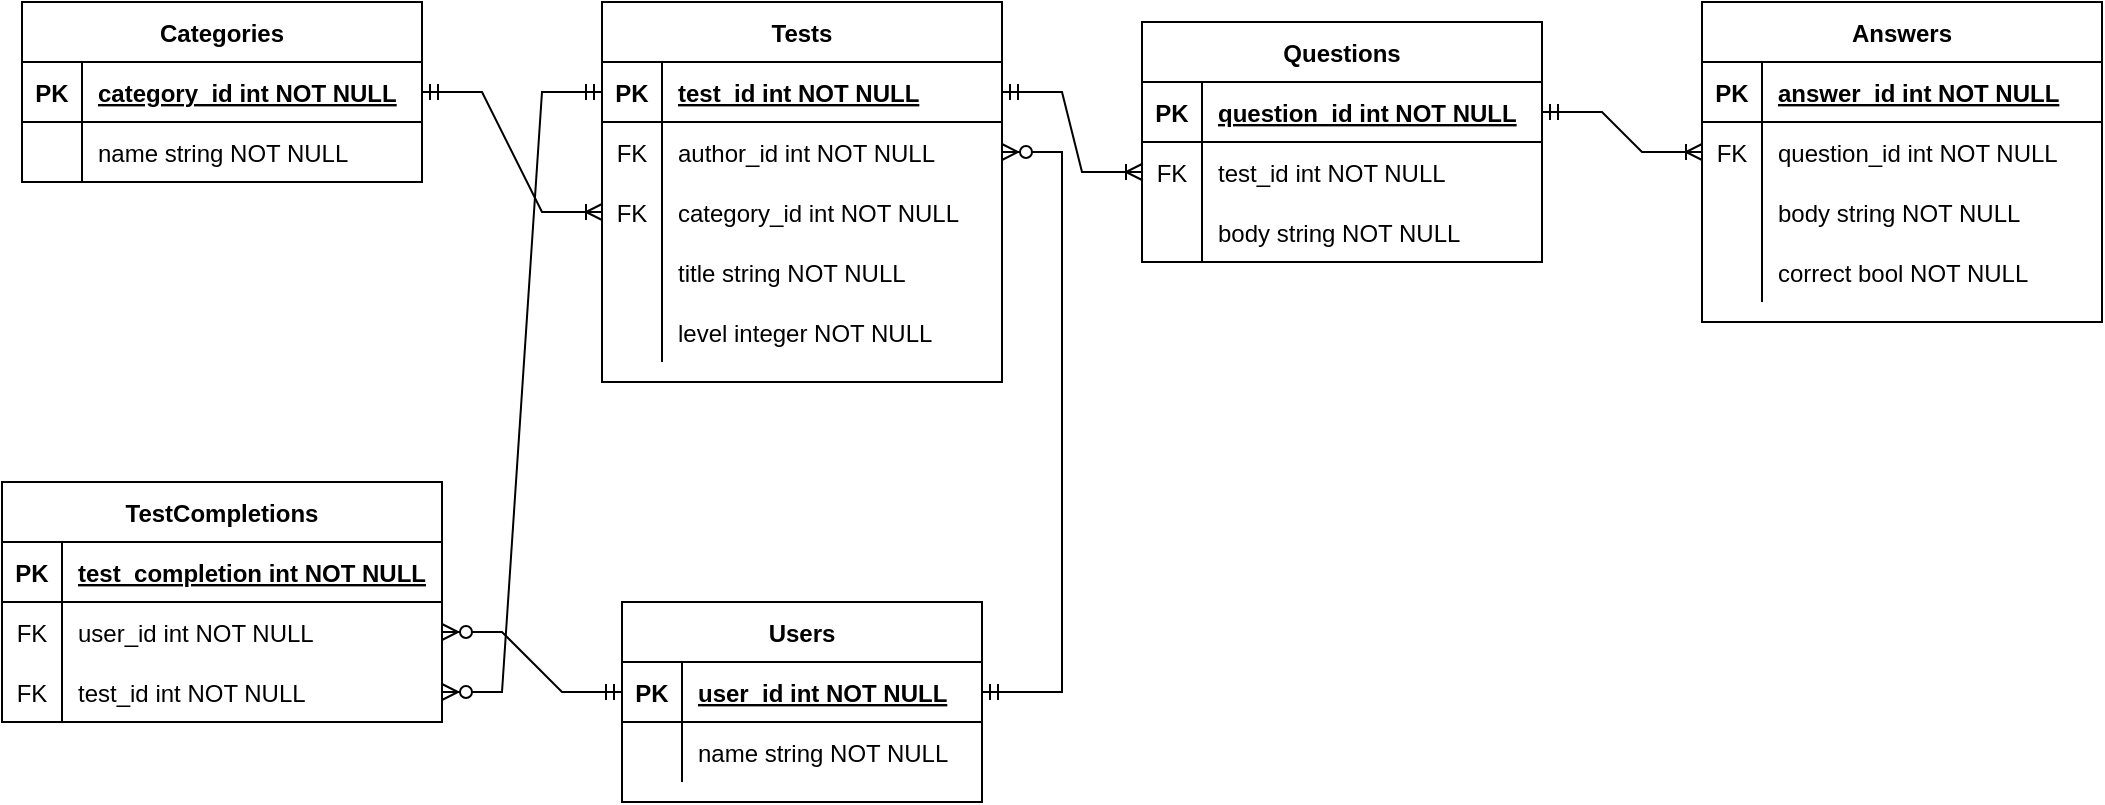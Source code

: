 <mxfile version="15.6.8" type="github">
  <diagram id="R2lEEEUBdFMjLlhIrx00" name="Page-1">
    <mxGraphModel dx="946" dy="614" grid="1" gridSize="10" guides="1" tooltips="1" connect="1" arrows="1" fold="1" page="1" pageScale="1" pageWidth="850" pageHeight="1100" math="0" shadow="0" extFonts="Permanent Marker^https://fonts.googleapis.com/css?family=Permanent+Marker">
      <root>
        <mxCell id="0" />
        <mxCell id="1" parent="0" />
        <mxCell id="F_pfNOy9p3eqy6NOg_Kg-2" value="Users" style="shape=table;startSize=30;container=1;collapsible=1;childLayout=tableLayout;fixedRows=1;rowLines=0;fontStyle=1;align=center;resizeLast=1;" parent="1" vertex="1">
          <mxGeometry x="340" y="340" width="180" height="100" as="geometry" />
        </mxCell>
        <mxCell id="F_pfNOy9p3eqy6NOg_Kg-3" value="" style="shape=partialRectangle;collapsible=0;dropTarget=0;pointerEvents=0;fillColor=none;top=0;left=0;bottom=1;right=0;points=[[0,0.5],[1,0.5]];portConstraint=eastwest;" parent="F_pfNOy9p3eqy6NOg_Kg-2" vertex="1">
          <mxGeometry y="30" width="180" height="30" as="geometry" />
        </mxCell>
        <mxCell id="F_pfNOy9p3eqy6NOg_Kg-4" value="PK" style="shape=partialRectangle;connectable=0;fillColor=none;top=0;left=0;bottom=0;right=0;fontStyle=1;overflow=hidden;" parent="F_pfNOy9p3eqy6NOg_Kg-3" vertex="1">
          <mxGeometry width="30" height="30" as="geometry">
            <mxRectangle width="30" height="30" as="alternateBounds" />
          </mxGeometry>
        </mxCell>
        <mxCell id="F_pfNOy9p3eqy6NOg_Kg-5" value="user_id int NOT NULL" style="shape=partialRectangle;connectable=0;fillColor=none;top=0;left=0;bottom=0;right=0;align=left;spacingLeft=6;fontStyle=5;overflow=hidden;" parent="F_pfNOy9p3eqy6NOg_Kg-3" vertex="1">
          <mxGeometry x="30" width="150" height="30" as="geometry">
            <mxRectangle width="150" height="30" as="alternateBounds" />
          </mxGeometry>
        </mxCell>
        <mxCell id="F_pfNOy9p3eqy6NOg_Kg-6" value="" style="shape=partialRectangle;collapsible=0;dropTarget=0;pointerEvents=0;fillColor=none;top=0;left=0;bottom=0;right=0;points=[[0,0.5],[1,0.5]];portConstraint=eastwest;" parent="F_pfNOy9p3eqy6NOg_Kg-2" vertex="1">
          <mxGeometry y="60" width="180" height="30" as="geometry" />
        </mxCell>
        <mxCell id="F_pfNOy9p3eqy6NOg_Kg-7" value="" style="shape=partialRectangle;connectable=0;fillColor=none;top=0;left=0;bottom=0;right=0;editable=1;overflow=hidden;" parent="F_pfNOy9p3eqy6NOg_Kg-6" vertex="1">
          <mxGeometry width="30" height="30" as="geometry">
            <mxRectangle width="30" height="30" as="alternateBounds" />
          </mxGeometry>
        </mxCell>
        <mxCell id="F_pfNOy9p3eqy6NOg_Kg-8" value="name string NOT NULL" style="shape=partialRectangle;connectable=0;fillColor=none;top=0;left=0;bottom=0;right=0;align=left;spacingLeft=6;overflow=hidden;" parent="F_pfNOy9p3eqy6NOg_Kg-6" vertex="1">
          <mxGeometry x="30" width="150" height="30" as="geometry">
            <mxRectangle width="150" height="30" as="alternateBounds" />
          </mxGeometry>
        </mxCell>
        <mxCell id="F_pfNOy9p3eqy6NOg_Kg-15" value="Answers" style="shape=table;startSize=30;container=1;collapsible=1;childLayout=tableLayout;fixedRows=1;rowLines=0;fontStyle=1;align=center;resizeLast=1;" parent="1" vertex="1">
          <mxGeometry x="880" y="40" width="200" height="160" as="geometry" />
        </mxCell>
        <mxCell id="F_pfNOy9p3eqy6NOg_Kg-16" value="" style="shape=partialRectangle;collapsible=0;dropTarget=0;pointerEvents=0;fillColor=none;top=0;left=0;bottom=1;right=0;points=[[0,0.5],[1,0.5]];portConstraint=eastwest;" parent="F_pfNOy9p3eqy6NOg_Kg-15" vertex="1">
          <mxGeometry y="30" width="200" height="30" as="geometry" />
        </mxCell>
        <mxCell id="F_pfNOy9p3eqy6NOg_Kg-17" value="PK" style="shape=partialRectangle;connectable=0;fillColor=none;top=0;left=0;bottom=0;right=0;fontStyle=1;overflow=hidden;" parent="F_pfNOy9p3eqy6NOg_Kg-16" vertex="1">
          <mxGeometry width="30" height="30" as="geometry">
            <mxRectangle width="30" height="30" as="alternateBounds" />
          </mxGeometry>
        </mxCell>
        <mxCell id="F_pfNOy9p3eqy6NOg_Kg-18" value="answer_id int NOT NULL" style="shape=partialRectangle;connectable=0;fillColor=none;top=0;left=0;bottom=0;right=0;align=left;spacingLeft=6;fontStyle=5;overflow=hidden;" parent="F_pfNOy9p3eqy6NOg_Kg-16" vertex="1">
          <mxGeometry x="30" width="170" height="30" as="geometry">
            <mxRectangle width="170" height="30" as="alternateBounds" />
          </mxGeometry>
        </mxCell>
        <mxCell id="F_pfNOy9p3eqy6NOg_Kg-19" value="" style="shape=partialRectangle;collapsible=0;dropTarget=0;pointerEvents=0;fillColor=none;top=0;left=0;bottom=0;right=0;points=[[0,0.5],[1,0.5]];portConstraint=eastwest;" parent="F_pfNOy9p3eqy6NOg_Kg-15" vertex="1">
          <mxGeometry y="60" width="200" height="30" as="geometry" />
        </mxCell>
        <mxCell id="F_pfNOy9p3eqy6NOg_Kg-20" value="FK" style="shape=partialRectangle;connectable=0;fillColor=none;top=0;left=0;bottom=0;right=0;editable=1;overflow=hidden;" parent="F_pfNOy9p3eqy6NOg_Kg-19" vertex="1">
          <mxGeometry width="30" height="30" as="geometry">
            <mxRectangle width="30" height="30" as="alternateBounds" />
          </mxGeometry>
        </mxCell>
        <mxCell id="F_pfNOy9p3eqy6NOg_Kg-21" value="question_id int NOT NULL" style="shape=partialRectangle;connectable=0;fillColor=none;top=0;left=0;bottom=0;right=0;align=left;spacingLeft=6;overflow=hidden;" parent="F_pfNOy9p3eqy6NOg_Kg-19" vertex="1">
          <mxGeometry x="30" width="170" height="30" as="geometry">
            <mxRectangle width="170" height="30" as="alternateBounds" />
          </mxGeometry>
        </mxCell>
        <mxCell id="F_pfNOy9p3eqy6NOg_Kg-22" value="" style="shape=partialRectangle;collapsible=0;dropTarget=0;pointerEvents=0;fillColor=none;top=0;left=0;bottom=0;right=0;points=[[0,0.5],[1,0.5]];portConstraint=eastwest;" parent="F_pfNOy9p3eqy6NOg_Kg-15" vertex="1">
          <mxGeometry y="90" width="200" height="30" as="geometry" />
        </mxCell>
        <mxCell id="F_pfNOy9p3eqy6NOg_Kg-23" value="" style="shape=partialRectangle;connectable=0;fillColor=none;top=0;left=0;bottom=0;right=0;editable=1;overflow=hidden;" parent="F_pfNOy9p3eqy6NOg_Kg-22" vertex="1">
          <mxGeometry width="30" height="30" as="geometry">
            <mxRectangle width="30" height="30" as="alternateBounds" />
          </mxGeometry>
        </mxCell>
        <mxCell id="F_pfNOy9p3eqy6NOg_Kg-24" value="body string NOT NULL" style="shape=partialRectangle;connectable=0;fillColor=none;top=0;left=0;bottom=0;right=0;align=left;spacingLeft=6;overflow=hidden;" parent="F_pfNOy9p3eqy6NOg_Kg-22" vertex="1">
          <mxGeometry x="30" width="170" height="30" as="geometry">
            <mxRectangle width="170" height="30" as="alternateBounds" />
          </mxGeometry>
        </mxCell>
        <mxCell id="F_pfNOy9p3eqy6NOg_Kg-25" value="" style="shape=partialRectangle;collapsible=0;dropTarget=0;pointerEvents=0;fillColor=none;top=0;left=0;bottom=0;right=0;points=[[0,0.5],[1,0.5]];portConstraint=eastwest;" parent="F_pfNOy9p3eqy6NOg_Kg-15" vertex="1">
          <mxGeometry y="120" width="200" height="30" as="geometry" />
        </mxCell>
        <mxCell id="F_pfNOy9p3eqy6NOg_Kg-26" value="" style="shape=partialRectangle;connectable=0;fillColor=none;top=0;left=0;bottom=0;right=0;editable=1;overflow=hidden;" parent="F_pfNOy9p3eqy6NOg_Kg-25" vertex="1">
          <mxGeometry width="30" height="30" as="geometry">
            <mxRectangle width="30" height="30" as="alternateBounds" />
          </mxGeometry>
        </mxCell>
        <mxCell id="F_pfNOy9p3eqy6NOg_Kg-27" value="correct bool NOT NULL" style="shape=partialRectangle;connectable=0;fillColor=none;top=0;left=0;bottom=0;right=0;align=left;spacingLeft=6;overflow=hidden;" parent="F_pfNOy9p3eqy6NOg_Kg-25" vertex="1">
          <mxGeometry x="30" width="170" height="30" as="geometry">
            <mxRectangle width="170" height="30" as="alternateBounds" />
          </mxGeometry>
        </mxCell>
        <mxCell id="F_pfNOy9p3eqy6NOg_Kg-29" value="Categories" style="shape=table;startSize=30;container=1;collapsible=1;childLayout=tableLayout;fixedRows=1;rowLines=0;fontStyle=1;align=center;resizeLast=1;" parent="1" vertex="1">
          <mxGeometry x="40" y="40" width="200" height="90" as="geometry" />
        </mxCell>
        <mxCell id="F_pfNOy9p3eqy6NOg_Kg-30" value="" style="shape=partialRectangle;collapsible=0;dropTarget=0;pointerEvents=0;fillColor=none;top=0;left=0;bottom=1;right=0;points=[[0,0.5],[1,0.5]];portConstraint=eastwest;" parent="F_pfNOy9p3eqy6NOg_Kg-29" vertex="1">
          <mxGeometry y="30" width="200" height="30" as="geometry" />
        </mxCell>
        <mxCell id="F_pfNOy9p3eqy6NOg_Kg-31" value="PK" style="shape=partialRectangle;connectable=0;fillColor=none;top=0;left=0;bottom=0;right=0;fontStyle=1;overflow=hidden;" parent="F_pfNOy9p3eqy6NOg_Kg-30" vertex="1">
          <mxGeometry width="30" height="30" as="geometry">
            <mxRectangle width="30" height="30" as="alternateBounds" />
          </mxGeometry>
        </mxCell>
        <mxCell id="F_pfNOy9p3eqy6NOg_Kg-32" value="category_id int NOT NULL" style="shape=partialRectangle;connectable=0;fillColor=none;top=0;left=0;bottom=0;right=0;align=left;spacingLeft=6;fontStyle=5;overflow=hidden;" parent="F_pfNOy9p3eqy6NOg_Kg-30" vertex="1">
          <mxGeometry x="30" width="170" height="30" as="geometry">
            <mxRectangle width="170" height="30" as="alternateBounds" />
          </mxGeometry>
        </mxCell>
        <mxCell id="F_pfNOy9p3eqy6NOg_Kg-33" value="" style="shape=partialRectangle;collapsible=0;dropTarget=0;pointerEvents=0;fillColor=none;top=0;left=0;bottom=0;right=0;points=[[0,0.5],[1,0.5]];portConstraint=eastwest;" parent="F_pfNOy9p3eqy6NOg_Kg-29" vertex="1">
          <mxGeometry y="60" width="200" height="30" as="geometry" />
        </mxCell>
        <mxCell id="F_pfNOy9p3eqy6NOg_Kg-34" value="" style="shape=partialRectangle;connectable=0;fillColor=none;top=0;left=0;bottom=0;right=0;editable=1;overflow=hidden;" parent="F_pfNOy9p3eqy6NOg_Kg-33" vertex="1">
          <mxGeometry width="30" height="30" as="geometry">
            <mxRectangle width="30" height="30" as="alternateBounds" />
          </mxGeometry>
        </mxCell>
        <mxCell id="F_pfNOy9p3eqy6NOg_Kg-35" value="name string NOT NULL" style="shape=partialRectangle;connectable=0;fillColor=none;top=0;left=0;bottom=0;right=0;align=left;spacingLeft=6;overflow=hidden;" parent="F_pfNOy9p3eqy6NOg_Kg-33" vertex="1">
          <mxGeometry x="30" width="170" height="30" as="geometry">
            <mxRectangle width="170" height="30" as="alternateBounds" />
          </mxGeometry>
        </mxCell>
        <mxCell id="F_pfNOy9p3eqy6NOg_Kg-42" value="Questions" style="shape=table;startSize=30;container=1;collapsible=1;childLayout=tableLayout;fixedRows=1;rowLines=0;fontStyle=1;align=center;resizeLast=1;" parent="1" vertex="1">
          <mxGeometry x="600" y="50" width="200" height="120" as="geometry" />
        </mxCell>
        <mxCell id="F_pfNOy9p3eqy6NOg_Kg-43" value="" style="shape=partialRectangle;collapsible=0;dropTarget=0;pointerEvents=0;fillColor=none;top=0;left=0;bottom=1;right=0;points=[[0,0.5],[1,0.5]];portConstraint=eastwest;" parent="F_pfNOy9p3eqy6NOg_Kg-42" vertex="1">
          <mxGeometry y="30" width="200" height="30" as="geometry" />
        </mxCell>
        <mxCell id="F_pfNOy9p3eqy6NOg_Kg-44" value="PK" style="shape=partialRectangle;connectable=0;fillColor=none;top=0;left=0;bottom=0;right=0;fontStyle=1;overflow=hidden;" parent="F_pfNOy9p3eqy6NOg_Kg-43" vertex="1">
          <mxGeometry width="30" height="30" as="geometry">
            <mxRectangle width="30" height="30" as="alternateBounds" />
          </mxGeometry>
        </mxCell>
        <mxCell id="F_pfNOy9p3eqy6NOg_Kg-45" value="question_id int NOT NULL" style="shape=partialRectangle;connectable=0;fillColor=none;top=0;left=0;bottom=0;right=0;align=left;spacingLeft=6;fontStyle=5;overflow=hidden;" parent="F_pfNOy9p3eqy6NOg_Kg-43" vertex="1">
          <mxGeometry x="30" width="170" height="30" as="geometry">
            <mxRectangle width="170" height="30" as="alternateBounds" />
          </mxGeometry>
        </mxCell>
        <mxCell id="F_pfNOy9p3eqy6NOg_Kg-46" value="" style="shape=partialRectangle;collapsible=0;dropTarget=0;pointerEvents=0;fillColor=none;top=0;left=0;bottom=0;right=0;points=[[0,0.5],[1,0.5]];portConstraint=eastwest;" parent="F_pfNOy9p3eqy6NOg_Kg-42" vertex="1">
          <mxGeometry y="60" width="200" height="30" as="geometry" />
        </mxCell>
        <mxCell id="F_pfNOy9p3eqy6NOg_Kg-47" value="FK" style="shape=partialRectangle;connectable=0;fillColor=none;top=0;left=0;bottom=0;right=0;editable=1;overflow=hidden;" parent="F_pfNOy9p3eqy6NOg_Kg-46" vertex="1">
          <mxGeometry width="30" height="30" as="geometry">
            <mxRectangle width="30" height="30" as="alternateBounds" />
          </mxGeometry>
        </mxCell>
        <mxCell id="F_pfNOy9p3eqy6NOg_Kg-48" value="test_id int NOT NULL" style="shape=partialRectangle;connectable=0;fillColor=none;top=0;left=0;bottom=0;right=0;align=left;spacingLeft=6;overflow=hidden;" parent="F_pfNOy9p3eqy6NOg_Kg-46" vertex="1">
          <mxGeometry x="30" width="170" height="30" as="geometry">
            <mxRectangle width="170" height="30" as="alternateBounds" />
          </mxGeometry>
        </mxCell>
        <mxCell id="F_pfNOy9p3eqy6NOg_Kg-49" value="" style="shape=partialRectangle;collapsible=0;dropTarget=0;pointerEvents=0;fillColor=none;top=0;left=0;bottom=0;right=0;points=[[0,0.5],[1,0.5]];portConstraint=eastwest;" parent="F_pfNOy9p3eqy6NOg_Kg-42" vertex="1">
          <mxGeometry y="90" width="200" height="30" as="geometry" />
        </mxCell>
        <mxCell id="F_pfNOy9p3eqy6NOg_Kg-50" value="" style="shape=partialRectangle;connectable=0;fillColor=none;top=0;left=0;bottom=0;right=0;editable=1;overflow=hidden;" parent="F_pfNOy9p3eqy6NOg_Kg-49" vertex="1">
          <mxGeometry width="30" height="30" as="geometry">
            <mxRectangle width="30" height="30" as="alternateBounds" />
          </mxGeometry>
        </mxCell>
        <mxCell id="F_pfNOy9p3eqy6NOg_Kg-51" value="body string NOT NULL" style="shape=partialRectangle;connectable=0;fillColor=none;top=0;left=0;bottom=0;right=0;align=left;spacingLeft=6;overflow=hidden;" parent="F_pfNOy9p3eqy6NOg_Kg-49" vertex="1">
          <mxGeometry x="30" width="170" height="30" as="geometry">
            <mxRectangle width="170" height="30" as="alternateBounds" />
          </mxGeometry>
        </mxCell>
        <mxCell id="F_pfNOy9p3eqy6NOg_Kg-55" value="TestCompletions" style="shape=table;startSize=30;container=1;collapsible=1;childLayout=tableLayout;fixedRows=1;rowLines=0;fontStyle=1;align=center;resizeLast=1;" parent="1" vertex="1">
          <mxGeometry x="30" y="280" width="220" height="120" as="geometry" />
        </mxCell>
        <mxCell id="F_pfNOy9p3eqy6NOg_Kg-56" value="" style="shape=partialRectangle;collapsible=0;dropTarget=0;pointerEvents=0;fillColor=none;top=0;left=0;bottom=1;right=0;points=[[0,0.5],[1,0.5]];portConstraint=eastwest;" parent="F_pfNOy9p3eqy6NOg_Kg-55" vertex="1">
          <mxGeometry y="30" width="220" height="30" as="geometry" />
        </mxCell>
        <mxCell id="F_pfNOy9p3eqy6NOg_Kg-57" value="PK" style="shape=partialRectangle;connectable=0;fillColor=none;top=0;left=0;bottom=0;right=0;fontStyle=1;overflow=hidden;" parent="F_pfNOy9p3eqy6NOg_Kg-56" vertex="1">
          <mxGeometry width="30" height="30" as="geometry">
            <mxRectangle width="30" height="30" as="alternateBounds" />
          </mxGeometry>
        </mxCell>
        <mxCell id="F_pfNOy9p3eqy6NOg_Kg-58" value="test_completion int NOT NULL" style="shape=partialRectangle;connectable=0;fillColor=none;top=0;left=0;bottom=0;right=0;align=left;spacingLeft=6;fontStyle=5;overflow=hidden;" parent="F_pfNOy9p3eqy6NOg_Kg-56" vertex="1">
          <mxGeometry x="30" width="190" height="30" as="geometry">
            <mxRectangle width="190" height="30" as="alternateBounds" />
          </mxGeometry>
        </mxCell>
        <mxCell id="F_pfNOy9p3eqy6NOg_Kg-59" value="" style="shape=partialRectangle;collapsible=0;dropTarget=0;pointerEvents=0;fillColor=none;top=0;left=0;bottom=0;right=0;points=[[0,0.5],[1,0.5]];portConstraint=eastwest;" parent="F_pfNOy9p3eqy6NOg_Kg-55" vertex="1">
          <mxGeometry y="60" width="220" height="30" as="geometry" />
        </mxCell>
        <mxCell id="F_pfNOy9p3eqy6NOg_Kg-60" value="FK" style="shape=partialRectangle;connectable=0;fillColor=none;top=0;left=0;bottom=0;right=0;editable=1;overflow=hidden;" parent="F_pfNOy9p3eqy6NOg_Kg-59" vertex="1">
          <mxGeometry width="30" height="30" as="geometry">
            <mxRectangle width="30" height="30" as="alternateBounds" />
          </mxGeometry>
        </mxCell>
        <mxCell id="F_pfNOy9p3eqy6NOg_Kg-61" value="user_id int NOT NULL" style="shape=partialRectangle;connectable=0;fillColor=none;top=0;left=0;bottom=0;right=0;align=left;spacingLeft=6;overflow=hidden;" parent="F_pfNOy9p3eqy6NOg_Kg-59" vertex="1">
          <mxGeometry x="30" width="190" height="30" as="geometry">
            <mxRectangle width="190" height="30" as="alternateBounds" />
          </mxGeometry>
        </mxCell>
        <mxCell id="F_pfNOy9p3eqy6NOg_Kg-62" value="" style="shape=partialRectangle;collapsible=0;dropTarget=0;pointerEvents=0;fillColor=none;top=0;left=0;bottom=0;right=0;points=[[0,0.5],[1,0.5]];portConstraint=eastwest;" parent="F_pfNOy9p3eqy6NOg_Kg-55" vertex="1">
          <mxGeometry y="90" width="220" height="30" as="geometry" />
        </mxCell>
        <mxCell id="F_pfNOy9p3eqy6NOg_Kg-63" value="FK" style="shape=partialRectangle;connectable=0;fillColor=none;top=0;left=0;bottom=0;right=0;editable=1;overflow=hidden;" parent="F_pfNOy9p3eqy6NOg_Kg-62" vertex="1">
          <mxGeometry width="30" height="30" as="geometry">
            <mxRectangle width="30" height="30" as="alternateBounds" />
          </mxGeometry>
        </mxCell>
        <mxCell id="F_pfNOy9p3eqy6NOg_Kg-64" value="test_id int NOT NULL" style="shape=partialRectangle;connectable=0;fillColor=none;top=0;left=0;bottom=0;right=0;align=left;spacingLeft=6;overflow=hidden;" parent="F_pfNOy9p3eqy6NOg_Kg-62" vertex="1">
          <mxGeometry x="30" width="190" height="30" as="geometry">
            <mxRectangle width="190" height="30" as="alternateBounds" />
          </mxGeometry>
        </mxCell>
        <mxCell id="F_pfNOy9p3eqy6NOg_Kg-68" value="Tests" style="shape=table;startSize=30;container=1;collapsible=1;childLayout=tableLayout;fixedRows=1;rowLines=0;fontStyle=1;align=center;resizeLast=1;" parent="1" vertex="1">
          <mxGeometry x="330" y="40" width="200" height="190" as="geometry">
            <mxRectangle x="330" y="40" width="60" height="30" as="alternateBounds" />
          </mxGeometry>
        </mxCell>
        <mxCell id="F_pfNOy9p3eqy6NOg_Kg-69" value="" style="shape=partialRectangle;collapsible=0;dropTarget=0;pointerEvents=0;fillColor=none;top=0;left=0;bottom=1;right=0;points=[[0,0.5],[1,0.5]];portConstraint=eastwest;" parent="F_pfNOy9p3eqy6NOg_Kg-68" vertex="1">
          <mxGeometry y="30" width="200" height="30" as="geometry" />
        </mxCell>
        <mxCell id="F_pfNOy9p3eqy6NOg_Kg-70" value="PK" style="shape=partialRectangle;connectable=0;fillColor=none;top=0;left=0;bottom=0;right=0;fontStyle=1;overflow=hidden;" parent="F_pfNOy9p3eqy6NOg_Kg-69" vertex="1">
          <mxGeometry width="30" height="30" as="geometry">
            <mxRectangle width="30" height="30" as="alternateBounds" />
          </mxGeometry>
        </mxCell>
        <mxCell id="F_pfNOy9p3eqy6NOg_Kg-71" value="test_id int NOT NULL" style="shape=partialRectangle;connectable=0;fillColor=none;top=0;left=0;bottom=0;right=0;align=left;spacingLeft=6;fontStyle=5;overflow=hidden;" parent="F_pfNOy9p3eqy6NOg_Kg-69" vertex="1">
          <mxGeometry x="30" width="170" height="30" as="geometry">
            <mxRectangle width="170" height="30" as="alternateBounds" />
          </mxGeometry>
        </mxCell>
        <mxCell id="F_pfNOy9p3eqy6NOg_Kg-72" value="" style="shape=partialRectangle;collapsible=0;dropTarget=0;pointerEvents=0;fillColor=none;top=0;left=0;bottom=0;right=0;points=[[0,0.5],[1,0.5]];portConstraint=eastwest;" parent="F_pfNOy9p3eqy6NOg_Kg-68" vertex="1">
          <mxGeometry y="60" width="200" height="30" as="geometry" />
        </mxCell>
        <mxCell id="F_pfNOy9p3eqy6NOg_Kg-73" value="FK" style="shape=partialRectangle;connectable=0;fillColor=none;top=0;left=0;bottom=0;right=0;editable=1;overflow=hidden;" parent="F_pfNOy9p3eqy6NOg_Kg-72" vertex="1">
          <mxGeometry width="30" height="30" as="geometry">
            <mxRectangle width="30" height="30" as="alternateBounds" />
          </mxGeometry>
        </mxCell>
        <mxCell id="F_pfNOy9p3eqy6NOg_Kg-74" value="author_id int NOT NULL" style="shape=partialRectangle;connectable=0;fillColor=none;top=0;left=0;bottom=0;right=0;align=left;spacingLeft=6;overflow=hidden;" parent="F_pfNOy9p3eqy6NOg_Kg-72" vertex="1">
          <mxGeometry x="30" width="170" height="30" as="geometry">
            <mxRectangle width="170" height="30" as="alternateBounds" />
          </mxGeometry>
        </mxCell>
        <mxCell id="F_pfNOy9p3eqy6NOg_Kg-75" value="" style="shape=partialRectangle;collapsible=0;dropTarget=0;pointerEvents=0;fillColor=none;top=0;left=0;bottom=0;right=0;points=[[0,0.5],[1,0.5]];portConstraint=eastwest;" parent="F_pfNOy9p3eqy6NOg_Kg-68" vertex="1">
          <mxGeometry y="90" width="200" height="30" as="geometry" />
        </mxCell>
        <mxCell id="F_pfNOy9p3eqy6NOg_Kg-76" value="FK" style="shape=partialRectangle;connectable=0;fillColor=none;top=0;left=0;bottom=0;right=0;editable=1;overflow=hidden;" parent="F_pfNOy9p3eqy6NOg_Kg-75" vertex="1">
          <mxGeometry width="30" height="30" as="geometry">
            <mxRectangle width="30" height="30" as="alternateBounds" />
          </mxGeometry>
        </mxCell>
        <mxCell id="F_pfNOy9p3eqy6NOg_Kg-77" value="category_id int NOT NULL" style="shape=partialRectangle;connectable=0;fillColor=none;top=0;left=0;bottom=0;right=0;align=left;spacingLeft=6;overflow=hidden;" parent="F_pfNOy9p3eqy6NOg_Kg-75" vertex="1">
          <mxGeometry x="30" width="170" height="30" as="geometry">
            <mxRectangle width="170" height="30" as="alternateBounds" />
          </mxGeometry>
        </mxCell>
        <mxCell id="F_pfNOy9p3eqy6NOg_Kg-78" value="" style="shape=partialRectangle;collapsible=0;dropTarget=0;pointerEvents=0;fillColor=none;top=0;left=0;bottom=0;right=0;points=[[0,0.5],[1,0.5]];portConstraint=eastwest;" parent="F_pfNOy9p3eqy6NOg_Kg-68" vertex="1">
          <mxGeometry y="120" width="200" height="30" as="geometry" />
        </mxCell>
        <mxCell id="F_pfNOy9p3eqy6NOg_Kg-79" value="" style="shape=partialRectangle;connectable=0;fillColor=none;top=0;left=0;bottom=0;right=0;editable=1;overflow=hidden;" parent="F_pfNOy9p3eqy6NOg_Kg-78" vertex="1">
          <mxGeometry width="30" height="30" as="geometry">
            <mxRectangle width="30" height="30" as="alternateBounds" />
          </mxGeometry>
        </mxCell>
        <mxCell id="F_pfNOy9p3eqy6NOg_Kg-80" value="title string NOT NULL" style="shape=partialRectangle;connectable=0;fillColor=none;top=0;left=0;bottom=0;right=0;align=left;spacingLeft=6;overflow=hidden;" parent="F_pfNOy9p3eqy6NOg_Kg-78" vertex="1">
          <mxGeometry x="30" width="170" height="30" as="geometry">
            <mxRectangle width="170" height="30" as="alternateBounds" />
          </mxGeometry>
        </mxCell>
        <mxCell id="F_pfNOy9p3eqy6NOg_Kg-85" style="shape=partialRectangle;collapsible=0;dropTarget=0;pointerEvents=0;fillColor=none;top=0;left=0;bottom=0;right=0;points=[[0,0.5],[1,0.5]];portConstraint=eastwest;" parent="F_pfNOy9p3eqy6NOg_Kg-68" vertex="1">
          <mxGeometry y="150" width="200" height="30" as="geometry" />
        </mxCell>
        <mxCell id="F_pfNOy9p3eqy6NOg_Kg-86" style="shape=partialRectangle;connectable=0;fillColor=none;top=0;left=0;bottom=0;right=0;editable=1;overflow=hidden;" parent="F_pfNOy9p3eqy6NOg_Kg-85" vertex="1">
          <mxGeometry width="30" height="30" as="geometry">
            <mxRectangle width="30" height="30" as="alternateBounds" />
          </mxGeometry>
        </mxCell>
        <mxCell id="F_pfNOy9p3eqy6NOg_Kg-87" value="level integer NOT NULL" style="shape=partialRectangle;connectable=0;fillColor=none;top=0;left=0;bottom=0;right=0;align=left;spacingLeft=6;overflow=hidden;" parent="F_pfNOy9p3eqy6NOg_Kg-85" vertex="1">
          <mxGeometry x="30" width="170" height="30" as="geometry">
            <mxRectangle width="170" height="30" as="alternateBounds" />
          </mxGeometry>
        </mxCell>
        <mxCell id="qSYy-wC9GpDuNEJQ-eG7-1" value="" style="edgeStyle=entityRelationEdgeStyle;fontSize=12;html=1;endArrow=ERoneToMany;startArrow=ERmandOne;rounded=0;" edge="1" parent="1" source="F_pfNOy9p3eqy6NOg_Kg-30" target="F_pfNOy9p3eqy6NOg_Kg-75">
          <mxGeometry width="100" height="100" relative="1" as="geometry">
            <mxPoint x="440" y="370" as="sourcePoint" />
            <mxPoint x="540" y="270" as="targetPoint" />
          </mxGeometry>
        </mxCell>
        <mxCell id="qSYy-wC9GpDuNEJQ-eG7-5" value="" style="edgeStyle=entityRelationEdgeStyle;fontSize=12;html=1;endArrow=ERoneToMany;startArrow=ERmandOne;rounded=0;exitX=1;exitY=0.5;exitDx=0;exitDy=0;entryX=0;entryY=0.5;entryDx=0;entryDy=0;" edge="1" parent="1" source="F_pfNOy9p3eqy6NOg_Kg-69" target="F_pfNOy9p3eqy6NOg_Kg-46">
          <mxGeometry width="100" height="100" relative="1" as="geometry">
            <mxPoint x="440" y="370" as="sourcePoint" />
            <mxPoint x="590" y="130" as="targetPoint" />
          </mxGeometry>
        </mxCell>
        <mxCell id="qSYy-wC9GpDuNEJQ-eG7-6" value="" style="edgeStyle=entityRelationEdgeStyle;fontSize=12;html=1;endArrow=ERoneToMany;startArrow=ERmandOne;rounded=0;" edge="1" parent="1" source="F_pfNOy9p3eqy6NOg_Kg-43" target="F_pfNOy9p3eqy6NOg_Kg-19">
          <mxGeometry width="100" height="100" relative="1" as="geometry">
            <mxPoint x="540" y="95" as="sourcePoint" />
            <mxPoint x="810" y="150" as="targetPoint" />
          </mxGeometry>
        </mxCell>
        <mxCell id="qSYy-wC9GpDuNEJQ-eG7-11" value="" style="edgeStyle=entityRelationEdgeStyle;fontSize=12;html=1;endArrow=ERzeroToMany;startArrow=ERmandOne;rounded=0;" edge="1" parent="1" source="F_pfNOy9p3eqy6NOg_Kg-69" target="F_pfNOy9p3eqy6NOg_Kg-62">
          <mxGeometry width="100" height="100" relative="1" as="geometry">
            <mxPoint x="560" y="140" as="sourcePoint" />
            <mxPoint x="570" y="500" as="targetPoint" />
          </mxGeometry>
        </mxCell>
        <mxCell id="qSYy-wC9GpDuNEJQ-eG7-12" value="" style="edgeStyle=entityRelationEdgeStyle;fontSize=12;html=1;endArrow=ERzeroToMany;startArrow=ERmandOne;rounded=0;" edge="1" parent="1" source="F_pfNOy9p3eqy6NOg_Kg-3" target="F_pfNOy9p3eqy6NOg_Kg-59">
          <mxGeometry width="100" height="100" relative="1" as="geometry">
            <mxPoint x="340" y="95" as="sourcePoint" />
            <mxPoint x="260" y="395" as="targetPoint" />
          </mxGeometry>
        </mxCell>
        <mxCell id="qSYy-wC9GpDuNEJQ-eG7-13" value="" style="edgeStyle=entityRelationEdgeStyle;fontSize=12;html=1;endArrow=ERzeroToMany;startArrow=ERmandOne;rounded=0;" edge="1" parent="1" source="F_pfNOy9p3eqy6NOg_Kg-3" target="F_pfNOy9p3eqy6NOg_Kg-72">
          <mxGeometry width="100" height="100" relative="1" as="geometry">
            <mxPoint x="350" y="395" as="sourcePoint" />
            <mxPoint x="600" y="210" as="targetPoint" />
          </mxGeometry>
        </mxCell>
      </root>
    </mxGraphModel>
  </diagram>
</mxfile>
